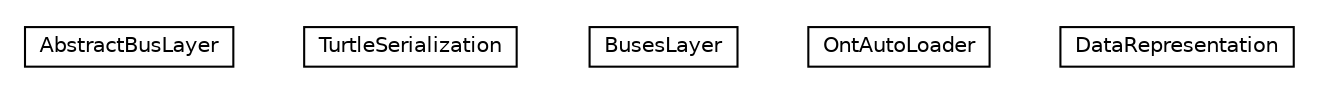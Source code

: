 #!/usr/local/bin/dot
#
# Class diagram 
# Generated by UMLGraph version R5_6-24-gf6e263 (http://www.umlgraph.org/)
#

digraph G {
	edge [fontname="Helvetica",fontsize=10,labelfontname="Helvetica",labelfontsize=10];
	node [fontname="Helvetica",fontsize=10,shape=plaintext];
	nodesep=0.25;
	ranksep=0.5;
	// org.universAAL.middleware.container.pojo.layers.AbstractBusLayer
	c57292 [label=<<table title="org.universAAL.middleware.container.pojo.layers.AbstractBusLayer" border="0" cellborder="1" cellspacing="0" cellpadding="2" port="p" href="./AbstractBusLayer.html">
		<tr><td><table border="0" cellspacing="0" cellpadding="1">
<tr><td align="center" balign="center"> AbstractBusLayer </td></tr>
		</table></td></tr>
		</table>>, URL="./AbstractBusLayer.html", fontname="Helvetica", fontcolor="black", fontsize=10.0];
	// org.universAAL.middleware.container.pojo.layers.TurtleSerialization
	c57293 [label=<<table title="org.universAAL.middleware.container.pojo.layers.TurtleSerialization" border="0" cellborder="1" cellspacing="0" cellpadding="2" port="p" href="./TurtleSerialization.html">
		<tr><td><table border="0" cellspacing="0" cellpadding="1">
<tr><td align="center" balign="center"> TurtleSerialization </td></tr>
		</table></td></tr>
		</table>>, URL="./TurtleSerialization.html", fontname="Helvetica", fontcolor="black", fontsize=10.0];
	// org.universAAL.middleware.container.pojo.layers.BusesLayer
	c57294 [label=<<table title="org.universAAL.middleware.container.pojo.layers.BusesLayer" border="0" cellborder="1" cellspacing="0" cellpadding="2" port="p" href="./BusesLayer.html">
		<tr><td><table border="0" cellspacing="0" cellpadding="1">
<tr><td align="center" balign="center"> BusesLayer </td></tr>
		</table></td></tr>
		</table>>, URL="./BusesLayer.html", fontname="Helvetica", fontcolor="black", fontsize=10.0];
	// org.universAAL.middleware.container.pojo.layers.OntAutoLoader
	c57295 [label=<<table title="org.universAAL.middleware.container.pojo.layers.OntAutoLoader" border="0" cellborder="1" cellspacing="0" cellpadding="2" port="p" href="./OntAutoLoader.html">
		<tr><td><table border="0" cellspacing="0" cellpadding="1">
<tr><td align="center" balign="center"> OntAutoLoader </td></tr>
		</table></td></tr>
		</table>>, URL="./OntAutoLoader.html", fontname="Helvetica", fontcolor="black", fontsize=10.0];
	// org.universAAL.middleware.container.pojo.layers.DataRepresentation
	c57296 [label=<<table title="org.universAAL.middleware.container.pojo.layers.DataRepresentation" border="0" cellborder="1" cellspacing="0" cellpadding="2" port="p" href="./DataRepresentation.html">
		<tr><td><table border="0" cellspacing="0" cellpadding="1">
<tr><td align="center" balign="center"> DataRepresentation </td></tr>
		</table></td></tr>
		</table>>, URL="./DataRepresentation.html", fontname="Helvetica", fontcolor="black", fontsize=10.0];
}

